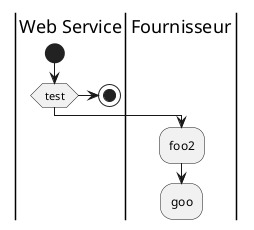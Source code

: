 {
  "sha1": "1zlclvtqs0rmqz6wktrkkrs7o9uirvv",
  "insertion": {
    "when": "2024-05-30T20:48:19.862Z",
    "user": "plantuml@gmail.com"
  }
}
@startuml
|Web Service|
start
if (test) then
      stop
else
      |Fournisseur|
      :foo2;
endif
:goo;
@enduml
